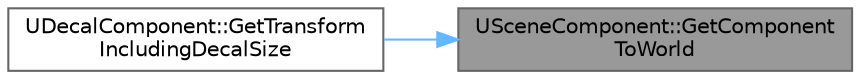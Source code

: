 digraph "USceneComponent::GetComponentToWorld"
{
 // INTERACTIVE_SVG=YES
 // LATEX_PDF_SIZE
  bgcolor="transparent";
  edge [fontname=Helvetica,fontsize=10,labelfontname=Helvetica,labelfontsize=10];
  node [fontname=Helvetica,fontsize=10,shape=box,height=0.2,width=0.4];
  rankdir="RL";
  Node1 [id="Node000001",label="USceneComponent::GetComponent\lToWorld",height=0.2,width=0.4,color="gray40", fillcolor="grey60", style="filled", fontcolor="black",tooltip="Get the current component-to-world transform for this component TODO: probably deprecate this in favo..."];
  Node1 -> Node2 [id="edge1_Node000001_Node000002",dir="back",color="steelblue1",style="solid",tooltip=" "];
  Node2 [id="Node000002",label="UDecalComponent::GetTransform\lIncludingDecalSize",height=0.2,width=0.4,color="grey40", fillcolor="white", style="filled",URL="$d9/dcd/classUDecalComponent.html#a8fb8b1a4e548dd8d89f63c684e53cb11",tooltip=" "];
}
